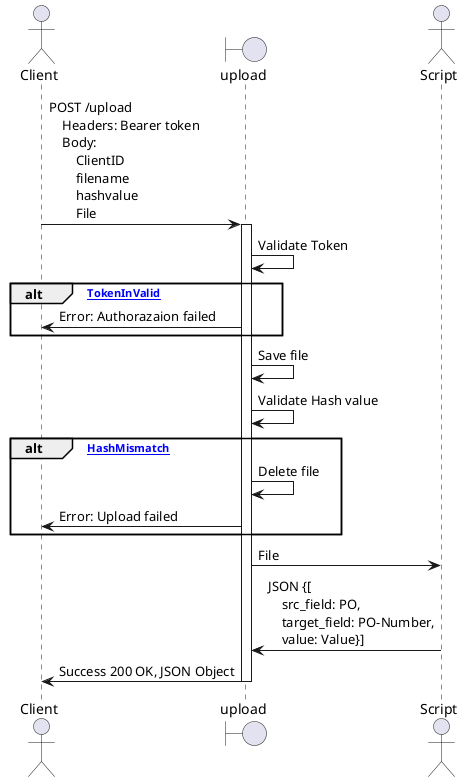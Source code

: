 @startuml
actor      Client   as C
boundary  "upload"  as API
actor     "Script" as Script

C -> API: POST /upload\n\
    Headers: Bearer token\n\
    Body:\n\
        ClientID \n\
        filename \n\
        hashvalue \n\
        File

activate API
    API -> API: Validate Token
        alt [token TokenInValid]
            API -> C: Error: Authorazaion failed
        end

    API -> API: Save file 
    API -> API: Validate Hash value
        alt [Hash HashMismatch]
            API -> API: Delete file
            API -> C: Error: Upload failed
        end
    API -> Script: File
    Script -> API: JSON {[\n\
    src_field: PO, \n\
    target_field: PO-Number,\n\
    value: Value}]

    API -> C: Success 200 OK, JSON Object
deactivate API
@enduml

